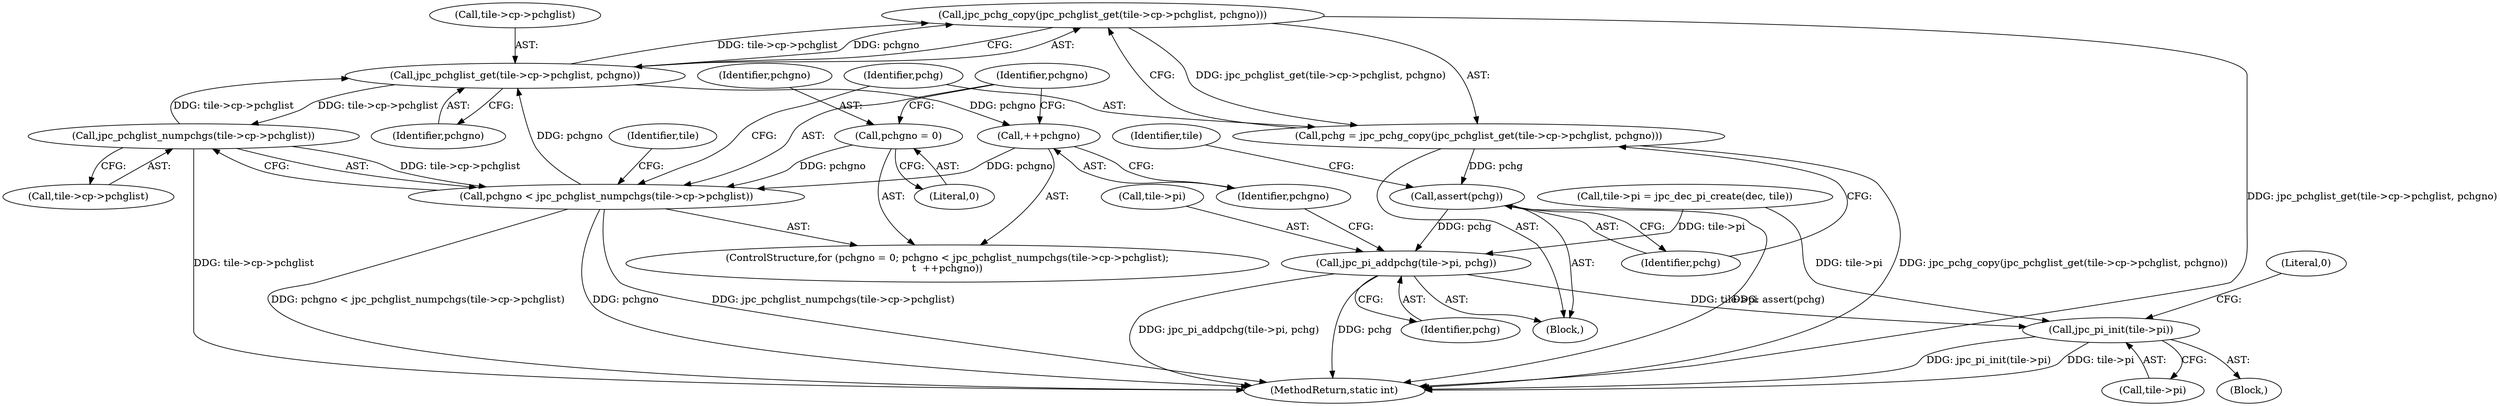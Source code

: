 digraph "0_jasper_1abc2e5a401a4bf1d5ca4df91358ce5df111f495@API" {
"1001398" [label="(Call,jpc_pchg_copy(jpc_pchglist_get(tile->cp->pchglist, pchgno)))"];
"1001399" [label="(Call,jpc_pchglist_get(tile->cp->pchglist, pchgno))"];
"1001387" [label="(Call,jpc_pchglist_numpchgs(tile->cp->pchglist))"];
"1001385" [label="(Call,pchgno < jpc_pchglist_numpchgs(tile->cp->pchglist))"];
"1001382" [label="(Call,pchgno = 0)"];
"1001393" [label="(Call,++pchgno)"];
"1001396" [label="(Call,pchg = jpc_pchg_copy(jpc_pchglist_get(tile->cp->pchglist, pchgno)))"];
"1001406" [label="(Call,assert(pchg))"];
"1001408" [label="(Call,jpc_pi_addpchg(tile->pi, pchg))"];
"1001413" [label="(Call,jpc_pi_init(tile->pi))"];
"1001407" [label="(Identifier,pchg)"];
"1001395" [label="(Block,)"];
"1001415" [label="(Identifier,tile)"];
"1001396" [label="(Call,pchg = jpc_pchg_copy(jpc_pchglist_get(tile->cp->pchglist, pchgno)))"];
"1001381" [label="(ControlStructure,for (pchgno = 0; pchgno < jpc_pchglist_numpchgs(tile->cp->pchglist);\n\t  ++pchgno))"];
"1001412" [label="(Identifier,pchg)"];
"1001418" [label="(Literal,0)"];
"1001406" [label="(Call,assert(pchg))"];
"1001394" [label="(Identifier,pchgno)"];
"1001382" [label="(Call,pchgno = 0)"];
"1001399" [label="(Call,jpc_pchglist_get(tile->cp->pchglist, pchgno))"];
"1001386" [label="(Identifier,pchgno)"];
"1001408" [label="(Call,jpc_pi_addpchg(tile->pi, pchg))"];
"1001419" [label="(MethodReturn,static int)"];
"1001405" [label="(Identifier,pchgno)"];
"1000105" [label="(Block,)"];
"1001393" [label="(Call,++pchgno)"];
"1001384" [label="(Literal,0)"];
"1001383" [label="(Identifier,pchgno)"];
"1001413" [label="(Call,jpc_pi_init(tile->pi))"];
"1001409" [label="(Call,tile->pi)"];
"1001387" [label="(Call,jpc_pchglist_numpchgs(tile->cp->pchglist))"];
"1001410" [label="(Identifier,tile)"];
"1001398" [label="(Call,jpc_pchg_copy(jpc_pchglist_get(tile->cp->pchglist, pchgno)))"];
"1001385" [label="(Call,pchgno < jpc_pchglist_numpchgs(tile->cp->pchglist))"];
"1001414" [label="(Call,tile->pi)"];
"1001400" [label="(Call,tile->cp->pchglist)"];
"1001370" [label="(Call,tile->pi = jpc_dec_pi_create(dec, tile))"];
"1001388" [label="(Call,tile->cp->pchglist)"];
"1001397" [label="(Identifier,pchg)"];
"1001398" -> "1001396"  [label="AST: "];
"1001398" -> "1001399"  [label="CFG: "];
"1001399" -> "1001398"  [label="AST: "];
"1001396" -> "1001398"  [label="CFG: "];
"1001398" -> "1001419"  [label="DDG: jpc_pchglist_get(tile->cp->pchglist, pchgno)"];
"1001398" -> "1001396"  [label="DDG: jpc_pchglist_get(tile->cp->pchglist, pchgno)"];
"1001399" -> "1001398"  [label="DDG: tile->cp->pchglist"];
"1001399" -> "1001398"  [label="DDG: pchgno"];
"1001399" -> "1001405"  [label="CFG: "];
"1001400" -> "1001399"  [label="AST: "];
"1001405" -> "1001399"  [label="AST: "];
"1001399" -> "1001387"  [label="DDG: tile->cp->pchglist"];
"1001399" -> "1001393"  [label="DDG: pchgno"];
"1001387" -> "1001399"  [label="DDG: tile->cp->pchglist"];
"1001385" -> "1001399"  [label="DDG: pchgno"];
"1001387" -> "1001385"  [label="AST: "];
"1001387" -> "1001388"  [label="CFG: "];
"1001388" -> "1001387"  [label="AST: "];
"1001385" -> "1001387"  [label="CFG: "];
"1001387" -> "1001419"  [label="DDG: tile->cp->pchglist"];
"1001387" -> "1001385"  [label="DDG: tile->cp->pchglist"];
"1001385" -> "1001381"  [label="AST: "];
"1001386" -> "1001385"  [label="AST: "];
"1001397" -> "1001385"  [label="CFG: "];
"1001415" -> "1001385"  [label="CFG: "];
"1001385" -> "1001419"  [label="DDG: jpc_pchglist_numpchgs(tile->cp->pchglist)"];
"1001385" -> "1001419"  [label="DDG: pchgno < jpc_pchglist_numpchgs(tile->cp->pchglist)"];
"1001385" -> "1001419"  [label="DDG: pchgno"];
"1001382" -> "1001385"  [label="DDG: pchgno"];
"1001393" -> "1001385"  [label="DDG: pchgno"];
"1001382" -> "1001381"  [label="AST: "];
"1001382" -> "1001384"  [label="CFG: "];
"1001383" -> "1001382"  [label="AST: "];
"1001384" -> "1001382"  [label="AST: "];
"1001386" -> "1001382"  [label="CFG: "];
"1001393" -> "1001381"  [label="AST: "];
"1001393" -> "1001394"  [label="CFG: "];
"1001394" -> "1001393"  [label="AST: "];
"1001386" -> "1001393"  [label="CFG: "];
"1001396" -> "1001395"  [label="AST: "];
"1001397" -> "1001396"  [label="AST: "];
"1001407" -> "1001396"  [label="CFG: "];
"1001396" -> "1001419"  [label="DDG: jpc_pchg_copy(jpc_pchglist_get(tile->cp->pchglist, pchgno))"];
"1001396" -> "1001406"  [label="DDG: pchg"];
"1001406" -> "1001395"  [label="AST: "];
"1001406" -> "1001407"  [label="CFG: "];
"1001407" -> "1001406"  [label="AST: "];
"1001410" -> "1001406"  [label="CFG: "];
"1001406" -> "1001419"  [label="DDG: assert(pchg)"];
"1001406" -> "1001408"  [label="DDG: pchg"];
"1001408" -> "1001395"  [label="AST: "];
"1001408" -> "1001412"  [label="CFG: "];
"1001409" -> "1001408"  [label="AST: "];
"1001412" -> "1001408"  [label="AST: "];
"1001394" -> "1001408"  [label="CFG: "];
"1001408" -> "1001419"  [label="DDG: jpc_pi_addpchg(tile->pi, pchg)"];
"1001408" -> "1001419"  [label="DDG: pchg"];
"1001370" -> "1001408"  [label="DDG: tile->pi"];
"1001408" -> "1001413"  [label="DDG: tile->pi"];
"1001413" -> "1000105"  [label="AST: "];
"1001413" -> "1001414"  [label="CFG: "];
"1001414" -> "1001413"  [label="AST: "];
"1001418" -> "1001413"  [label="CFG: "];
"1001413" -> "1001419"  [label="DDG: tile->pi"];
"1001413" -> "1001419"  [label="DDG: jpc_pi_init(tile->pi)"];
"1001370" -> "1001413"  [label="DDG: tile->pi"];
}
